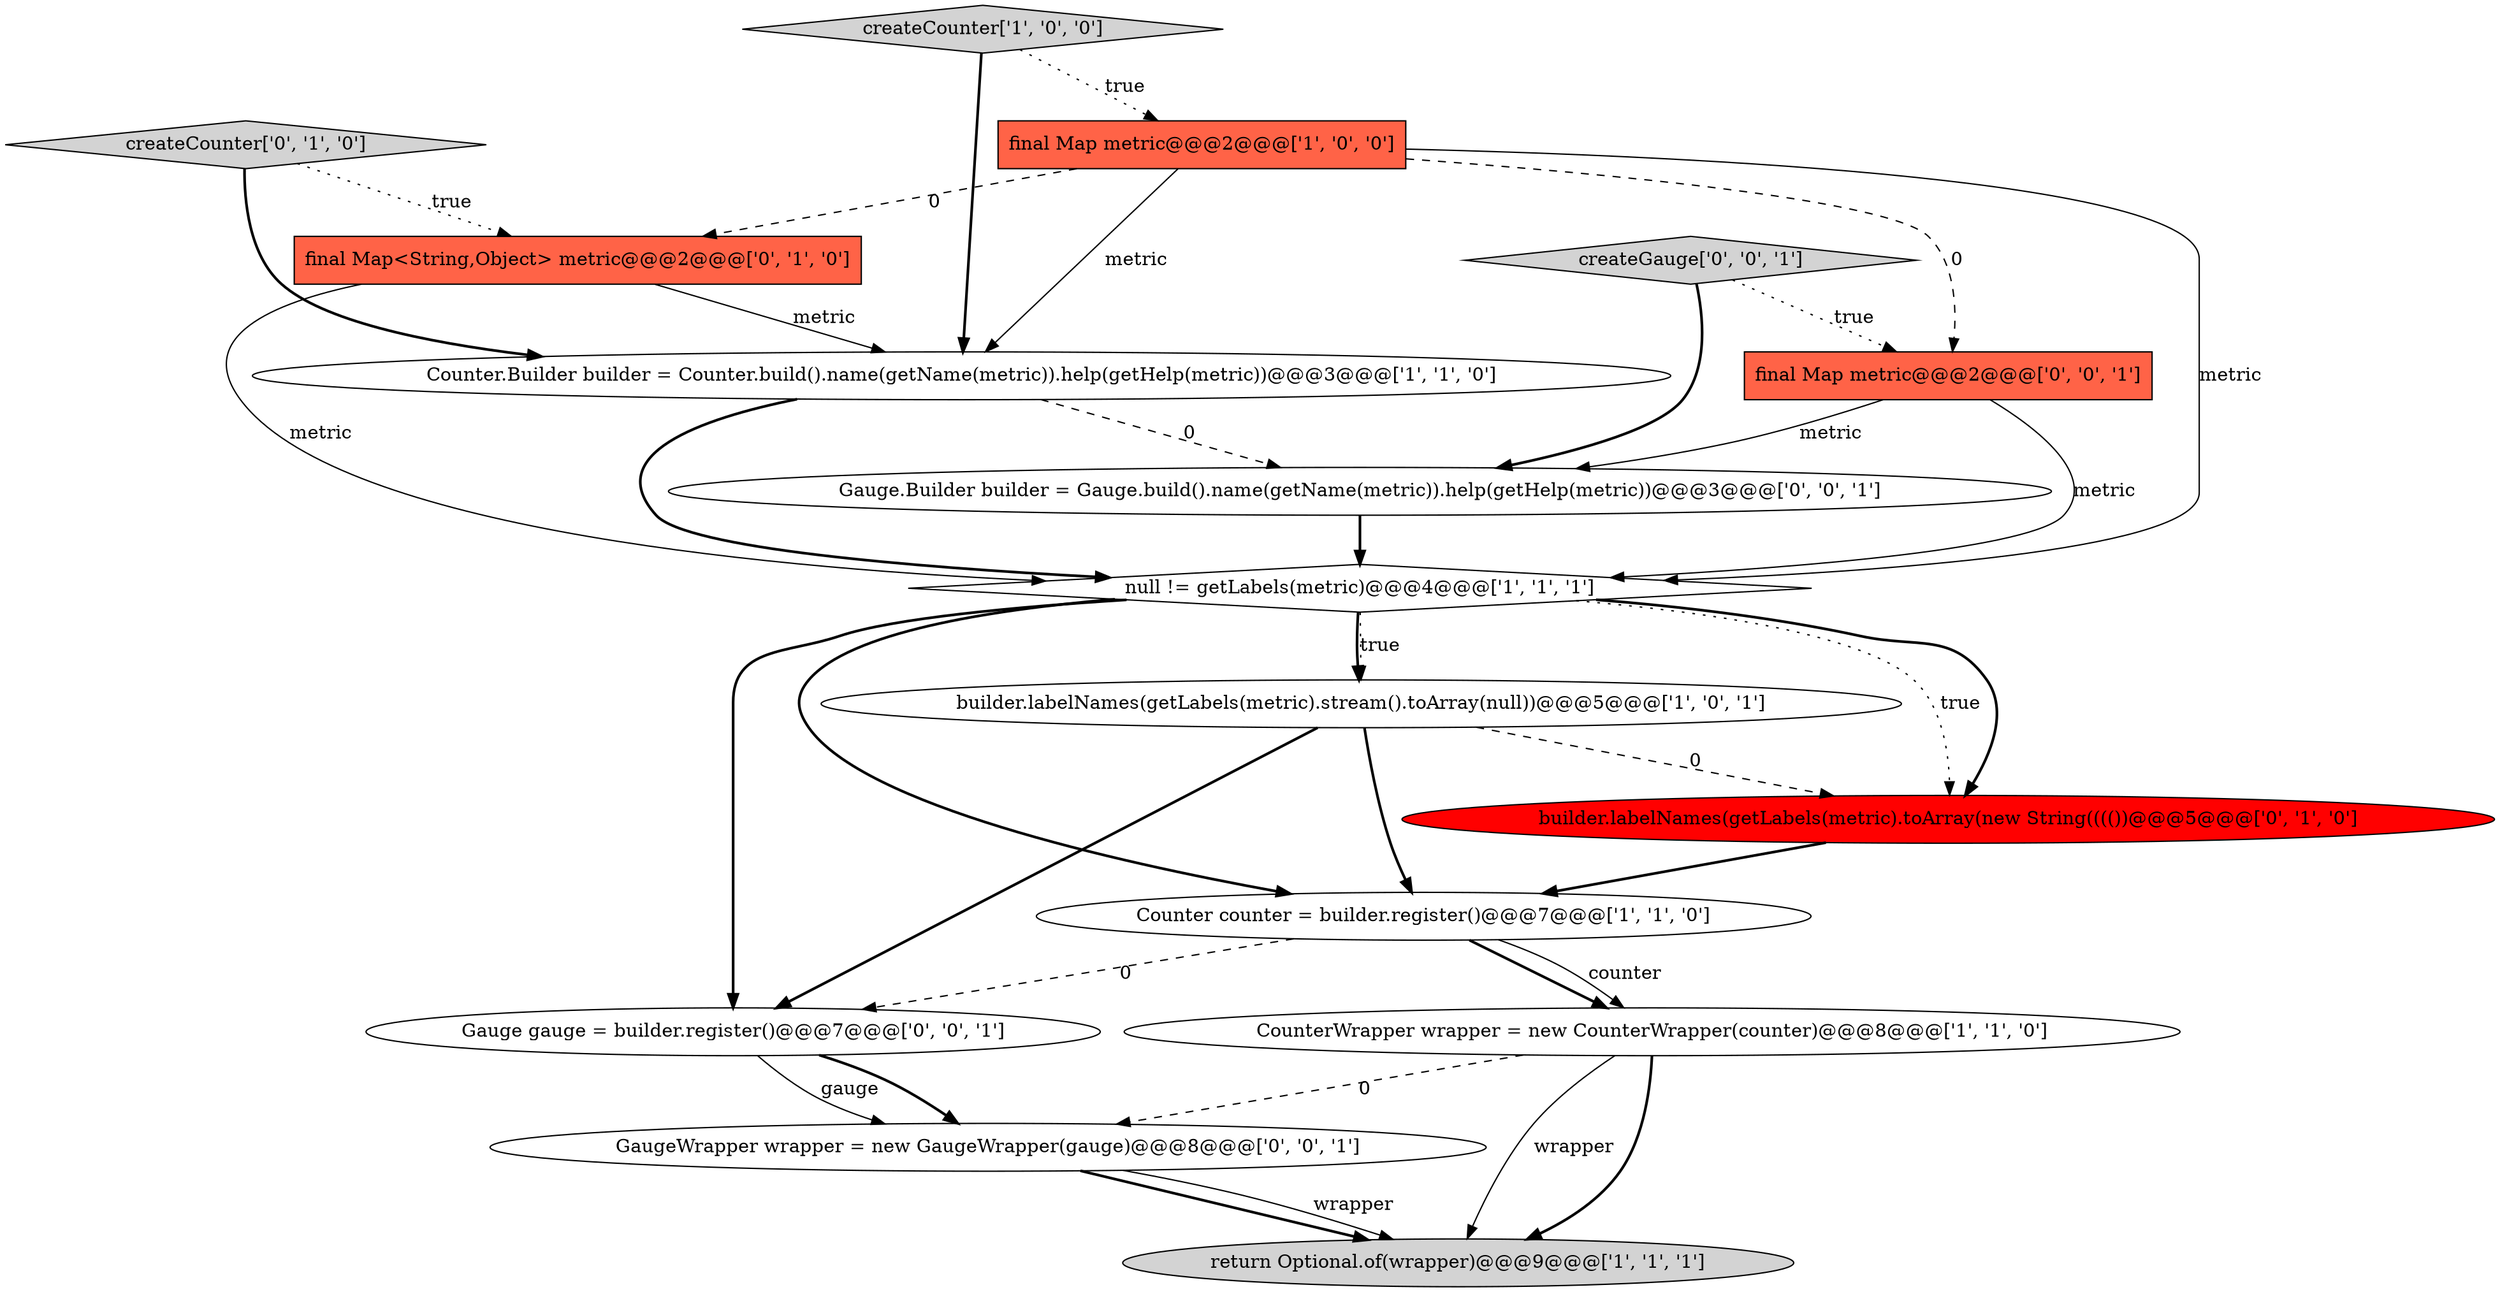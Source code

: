 digraph {
9 [style = filled, label = "createCounter['0', '1', '0']", fillcolor = lightgray, shape = diamond image = "AAA0AAABBB2BBB"];
5 [style = filled, label = "builder.labelNames(getLabels(metric).stream().toArray(null))@@@5@@@['1', '0', '1']", fillcolor = white, shape = ellipse image = "AAA0AAABBB1BBB"];
0 [style = filled, label = "return Optional.of(wrapper)@@@9@@@['1', '1', '1']", fillcolor = lightgray, shape = ellipse image = "AAA0AAABBB1BBB"];
15 [style = filled, label = "final Map metric@@@2@@@['0', '0', '1']", fillcolor = tomato, shape = box image = "AAA0AAABBB3BBB"];
14 [style = filled, label = "createGauge['0', '0', '1']", fillcolor = lightgray, shape = diamond image = "AAA0AAABBB3BBB"];
3 [style = filled, label = "null != getLabels(metric)@@@4@@@['1', '1', '1']", fillcolor = white, shape = diamond image = "AAA0AAABBB1BBB"];
2 [style = filled, label = "createCounter['1', '0', '0']", fillcolor = lightgray, shape = diamond image = "AAA0AAABBB1BBB"];
10 [style = filled, label = "builder.labelNames(getLabels(metric).toArray(new String(((())@@@5@@@['0', '1', '0']", fillcolor = red, shape = ellipse image = "AAA1AAABBB2BBB"];
11 [style = filled, label = "Gauge gauge = builder.register()@@@7@@@['0', '0', '1']", fillcolor = white, shape = ellipse image = "AAA0AAABBB3BBB"];
12 [style = filled, label = "GaugeWrapper wrapper = new GaugeWrapper(gauge)@@@8@@@['0', '0', '1']", fillcolor = white, shape = ellipse image = "AAA0AAABBB3BBB"];
7 [style = filled, label = "final Map metric@@@2@@@['1', '0', '0']", fillcolor = tomato, shape = box image = "AAA1AAABBB1BBB"];
6 [style = filled, label = "Counter.Builder builder = Counter.build().name(getName(metric)).help(getHelp(metric))@@@3@@@['1', '1', '0']", fillcolor = white, shape = ellipse image = "AAA0AAABBB1BBB"];
13 [style = filled, label = "Gauge.Builder builder = Gauge.build().name(getName(metric)).help(getHelp(metric))@@@3@@@['0', '0', '1']", fillcolor = white, shape = ellipse image = "AAA0AAABBB3BBB"];
8 [style = filled, label = "final Map<String,Object> metric@@@2@@@['0', '1', '0']", fillcolor = tomato, shape = box image = "AAA1AAABBB2BBB"];
1 [style = filled, label = "Counter counter = builder.register()@@@7@@@['1', '1', '0']", fillcolor = white, shape = ellipse image = "AAA0AAABBB1BBB"];
4 [style = filled, label = "CounterWrapper wrapper = new CounterWrapper(counter)@@@8@@@['1', '1', '0']", fillcolor = white, shape = ellipse image = "AAA0AAABBB1BBB"];
6->3 [style = bold, label=""];
1->4 [style = bold, label=""];
3->1 [style = bold, label=""];
2->6 [style = bold, label=""];
3->10 [style = dotted, label="true"];
7->8 [style = dashed, label="0"];
3->11 [style = bold, label=""];
15->3 [style = solid, label="metric"];
1->4 [style = solid, label="counter"];
11->12 [style = bold, label=""];
15->13 [style = solid, label="metric"];
12->0 [style = bold, label=""];
9->6 [style = bold, label=""];
4->0 [style = bold, label=""];
4->12 [style = dashed, label="0"];
9->8 [style = dotted, label="true"];
3->10 [style = bold, label=""];
5->1 [style = bold, label=""];
14->15 [style = dotted, label="true"];
4->0 [style = solid, label="wrapper"];
7->6 [style = solid, label="metric"];
3->5 [style = bold, label=""];
3->5 [style = dotted, label="true"];
6->13 [style = dashed, label="0"];
13->3 [style = bold, label=""];
5->10 [style = dashed, label="0"];
1->11 [style = dashed, label="0"];
2->7 [style = dotted, label="true"];
8->3 [style = solid, label="metric"];
7->3 [style = solid, label="metric"];
7->15 [style = dashed, label="0"];
5->11 [style = bold, label=""];
12->0 [style = solid, label="wrapper"];
14->13 [style = bold, label=""];
10->1 [style = bold, label=""];
11->12 [style = solid, label="gauge"];
8->6 [style = solid, label="metric"];
}
